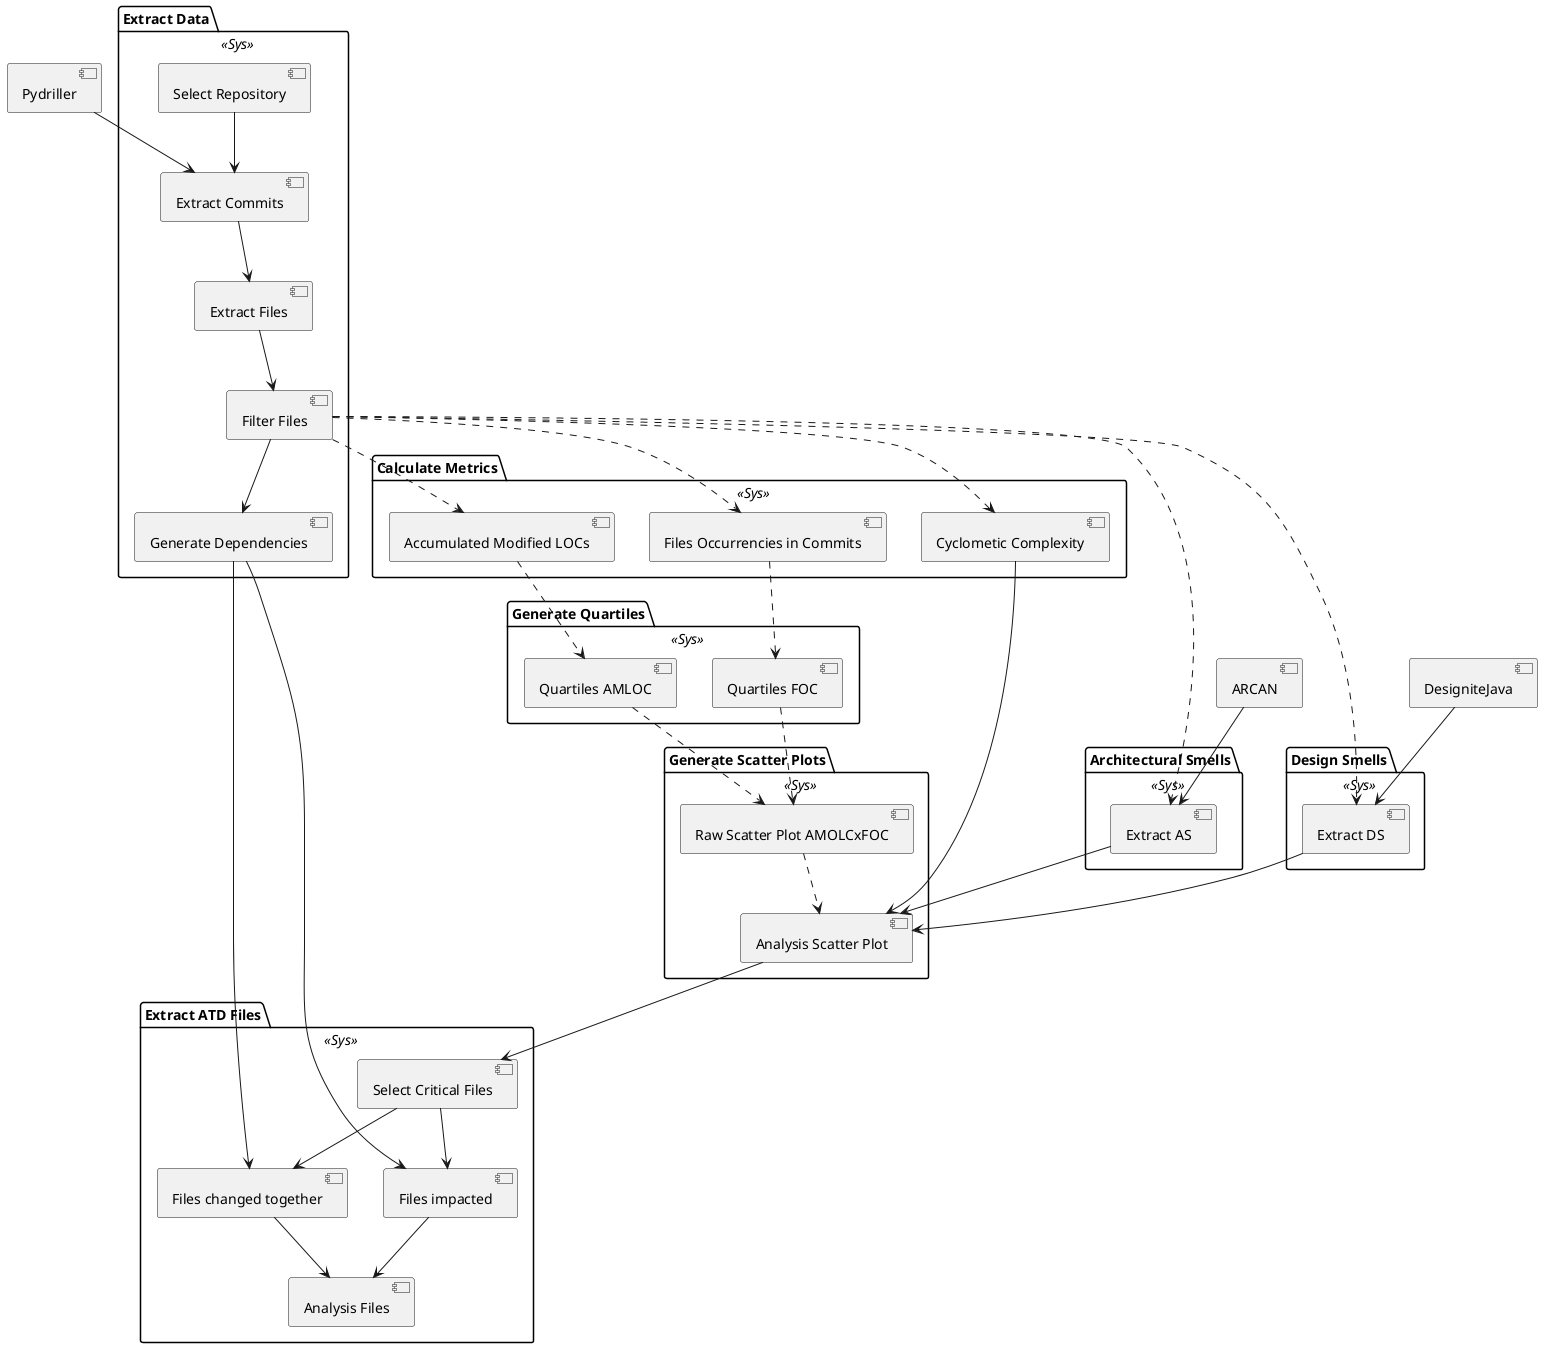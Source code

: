 @startuml

package "Extract Data" <<Sys>> {
  [Select Repository]
  [Extract Commits]
  [Extract Files]
  [Filter Files]
  [Generate Dependencies]
}
package "Calculate Metrics" <<Sys>>{
  [Files Occurrencies in Commits]
  [Accumulated Modified LOCs]
  [Cyclometic Complexity]
}

package "Architectural Smells" <<Sys>>{
  [Extract AS]
}

package "Design Smells" <<Sys>>{
  [Extract DS]
}

package "Generate Quartiles" <<Sys>>{
  [Quartiles FOC]
  [Quartiles AMLOC]
}

package "Generate Scatter Plots" <<Sys>>{
  [Raw Scatter Plot AMOLCxFOC]
  [Analysis Scatter Plot]
}

package "Extract ATD Files" <<Sys>>{
  [Select Critical Files]
  [Files changed together]
  [Files impacted]
  [Analysis Files]
}

[Pydriller] --> [Extract Commits]
[Select Repository] --> [Extract Commits]
[Extract Commits] --> [Extract Files]
[Extract Files] --> [Filter Files]
[Filter Files] --> [Generate Dependencies]

[Filter Files] ..> [Files Occurrencies in Commits]
[Filter Files] ..> [Accumulated Modified LOCs]
[Filter Files] ..> [Cyclometic Complexity]

[Filter Files] ..> [Extract AS]
[Filter Files] ..> [Extract DS]

[Files Occurrencies in Commits] ..> [Quartiles FOC]
[Accumulated Modified LOCs] ..> [Quartiles AMLOC]

[Quartiles FOC] ..> [Raw Scatter Plot AMOLCxFOC]
[Quartiles AMLOC] ..> [Raw Scatter Plot AMOLCxFOC]

[Raw Scatter Plot AMOLCxFOC] ..> [Analysis Scatter Plot]

[ARCAN] --> [Extract AS]
[DesigniteJava] --> [Extract DS]

[Cyclometic Complexity] --> [Analysis Scatter Plot]
[Extract AS] --> [Analysis Scatter Plot]
[Extract DS] --> [Analysis Scatter Plot]

[Analysis Scatter Plot] --> [Select Critical Files]

[Generate Dependencies] --> [Files changed together]
[Generate Dependencies] --> [Files impacted]

[Select Critical Files] --> [Files changed together]
[Select Critical Files] --> [Files impacted]

[Files changed together] --> [Analysis Files]
[Files impacted] --> [Analysis Files]


@enduml